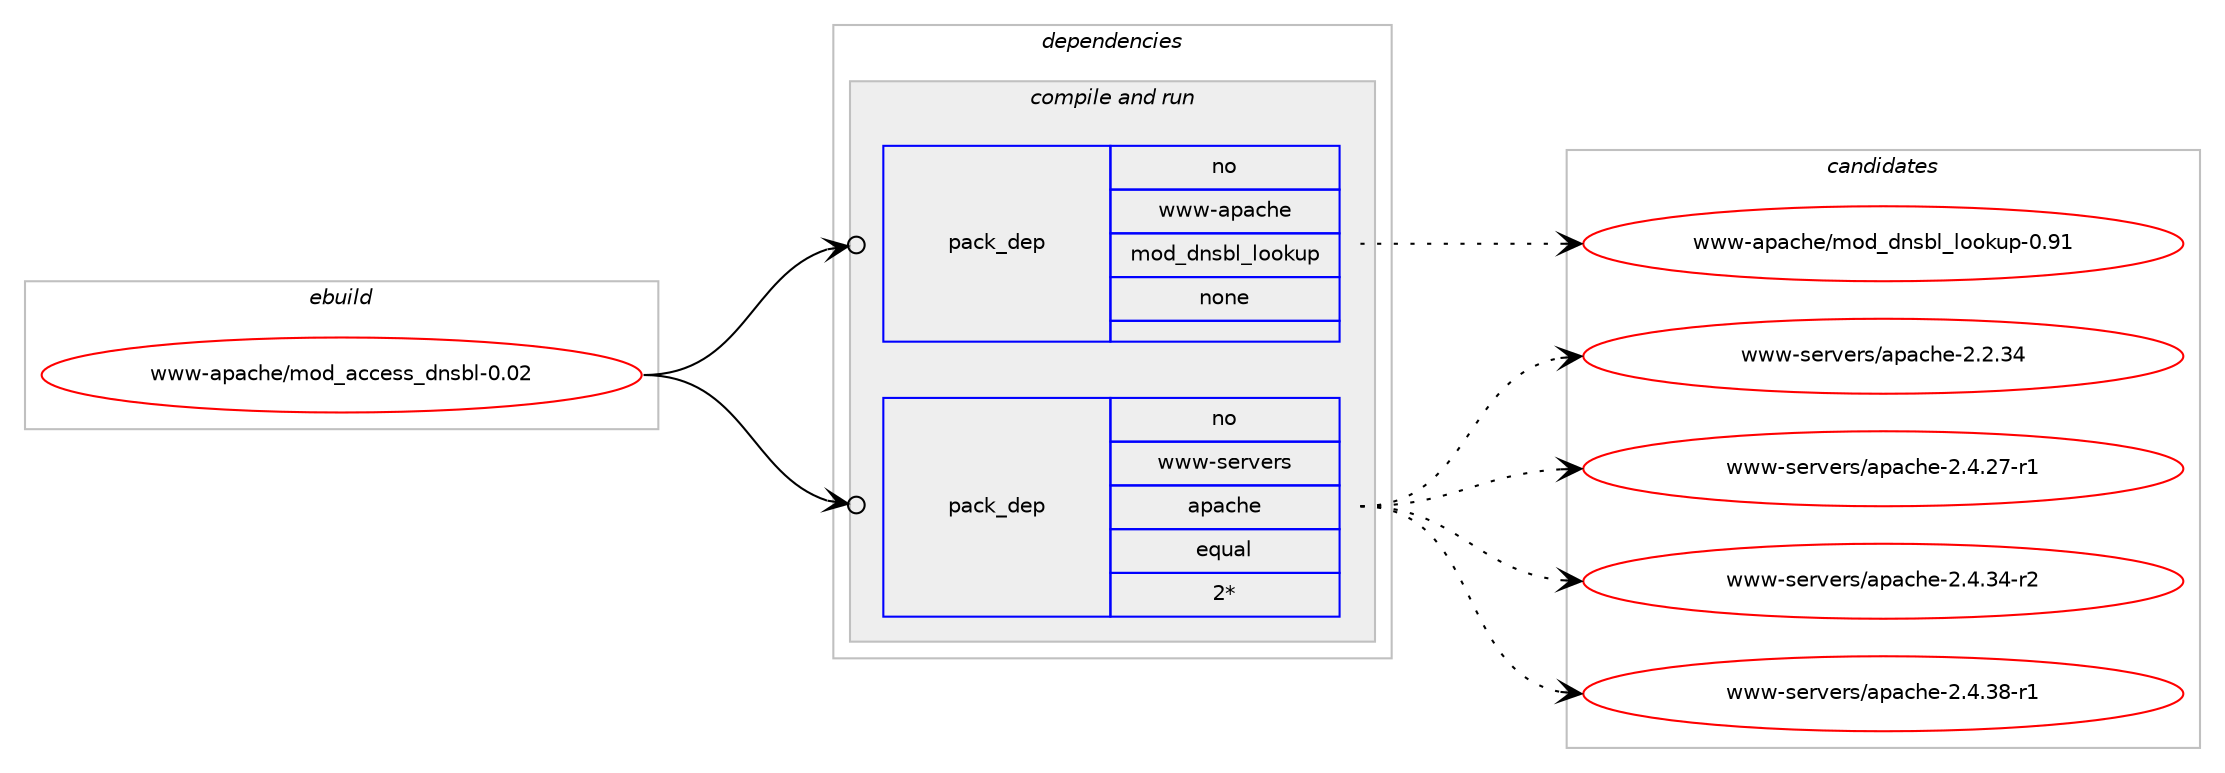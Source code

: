 digraph prolog {

# *************
# Graph options
# *************

newrank=true;
concentrate=true;
compound=true;
graph [rankdir=LR,fontname=Helvetica,fontsize=10,ranksep=1.5];#, ranksep=2.5, nodesep=0.2];
edge  [arrowhead=vee];
node  [fontname=Helvetica,fontsize=10];

# **********
# The ebuild
# **********

subgraph cluster_leftcol {
color=gray;
rank=same;
label=<<i>ebuild</i>>;
id [label="www-apache/mod_access_dnsbl-0.02", color=red, width=4, href="../www-apache/mod_access_dnsbl-0.02.svg"];
}

# ****************
# The dependencies
# ****************

subgraph cluster_midcol {
color=gray;
label=<<i>dependencies</i>>;
subgraph cluster_compile {
fillcolor="#eeeeee";
style=filled;
label=<<i>compile</i>>;
}
subgraph cluster_compileandrun {
fillcolor="#eeeeee";
style=filled;
label=<<i>compile and run</i>>;
subgraph pack1251424 {
dependency1743355 [label=<<TABLE BORDER="0" CELLBORDER="1" CELLSPACING="0" CELLPADDING="4" WIDTH="220"><TR><TD ROWSPAN="6" CELLPADDING="30">pack_dep</TD></TR><TR><TD WIDTH="110">no</TD></TR><TR><TD>www-apache</TD></TR><TR><TD>mod_dnsbl_lookup</TD></TR><TR><TD>none</TD></TR><TR><TD></TD></TR></TABLE>>, shape=none, color=blue];
}
id:e -> dependency1743355:w [weight=20,style="solid",arrowhead="odotvee"];
subgraph pack1251425 {
dependency1743356 [label=<<TABLE BORDER="0" CELLBORDER="1" CELLSPACING="0" CELLPADDING="4" WIDTH="220"><TR><TD ROWSPAN="6" CELLPADDING="30">pack_dep</TD></TR><TR><TD WIDTH="110">no</TD></TR><TR><TD>www-servers</TD></TR><TR><TD>apache</TD></TR><TR><TD>equal</TD></TR><TR><TD>2*</TD></TR></TABLE>>, shape=none, color=blue];
}
id:e -> dependency1743356:w [weight=20,style="solid",arrowhead="odotvee"];
}
subgraph cluster_run {
fillcolor="#eeeeee";
style=filled;
label=<<i>run</i>>;
}
}

# **************
# The candidates
# **************

subgraph cluster_choices {
rank=same;
color=gray;
label=<<i>candidates</i>>;

subgraph choice1251424 {
color=black;
nodesep=1;
choice11911911945971129799104101471091111009510011011598108951081111111071171124548465749 [label="www-apache/mod_dnsbl_lookup-0.91", color=red, width=4,href="../www-apache/mod_dnsbl_lookup-0.91.svg"];
dependency1743355:e -> choice11911911945971129799104101471091111009510011011598108951081111111071171124548465749:w [style=dotted,weight="100"];
}
subgraph choice1251425 {
color=black;
nodesep=1;
choice119119119451151011141181011141154797112979910410145504650465152 [label="www-servers/apache-2.2.34", color=red, width=4,href="../www-servers/apache-2.2.34.svg"];
choice1191191194511510111411810111411547971129799104101455046524650554511449 [label="www-servers/apache-2.4.27-r1", color=red, width=4,href="../www-servers/apache-2.4.27-r1.svg"];
choice1191191194511510111411810111411547971129799104101455046524651524511450 [label="www-servers/apache-2.4.34-r2", color=red, width=4,href="../www-servers/apache-2.4.34-r2.svg"];
choice1191191194511510111411810111411547971129799104101455046524651564511449 [label="www-servers/apache-2.4.38-r1", color=red, width=4,href="../www-servers/apache-2.4.38-r1.svg"];
dependency1743356:e -> choice119119119451151011141181011141154797112979910410145504650465152:w [style=dotted,weight="100"];
dependency1743356:e -> choice1191191194511510111411810111411547971129799104101455046524650554511449:w [style=dotted,weight="100"];
dependency1743356:e -> choice1191191194511510111411810111411547971129799104101455046524651524511450:w [style=dotted,weight="100"];
dependency1743356:e -> choice1191191194511510111411810111411547971129799104101455046524651564511449:w [style=dotted,weight="100"];
}
}

}
